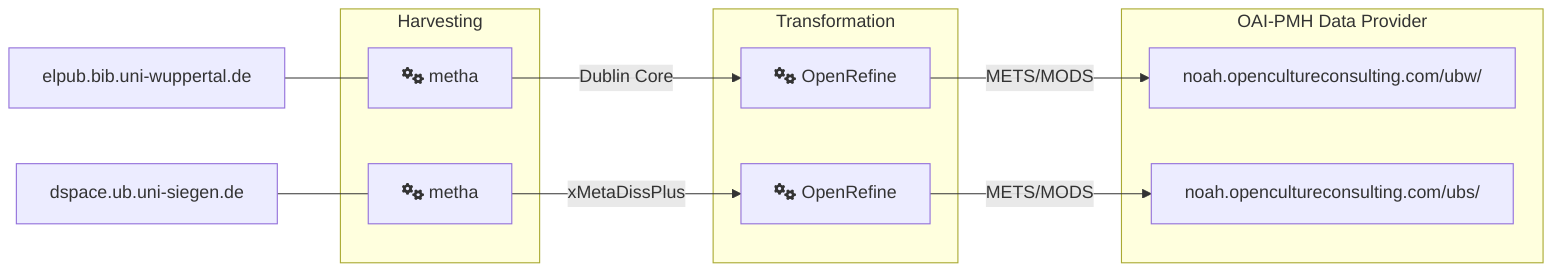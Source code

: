 graph LR
wuppertal[elpub.bib.uni-wuppertal.de] --- metha_wuppertal
click wuppertal "http://elpub.bib.uni-wuppertal.de/servlets/OAIDataProvider?verb=ListRecords&metadataPrefix=oai_dc" _blank
siegen[dspace.ub.uni-siegen.de] --- metha_siegen
click siegen "https://dspace.ub.uni-siegen.de/oai/request?verb=ListRecords&metadataPrefix=xMetaDissPlus" _blank
subgraph Harvesting
metha_wuppertal["fa:fa-cogs metha"]
metha_siegen["fa:fa-cogs metha"]
end
subgraph Transformation
metha_wuppertal  -->|Dublin Core| refine_wuppertal[fa:fa-cogs OpenRefine]
metha_siegen -->|xMetaDissPlus| refine_siegen[fa:fa-cogs OpenRefine]
end
subgraph OAI-PMH Data Provider
refine_wuppertal -->|METS/MODS| oai_wuppertal["noah.opencultureconsulting.com/ubw/"]
click oai_wuppertal "https://noah.opencultureconsulting.com/ubw/?verb=ListRecords&metadataPrefix=mets" _blank
refine_siegen -->|METS/MODS| oai_siegen["noah.opencultureconsulting.com/ubs/"]
click oai_siegen "https://noah.opencultureconsulting.com/ubs/?verb=ListRecords&metadataPrefix=mets" _blank
end